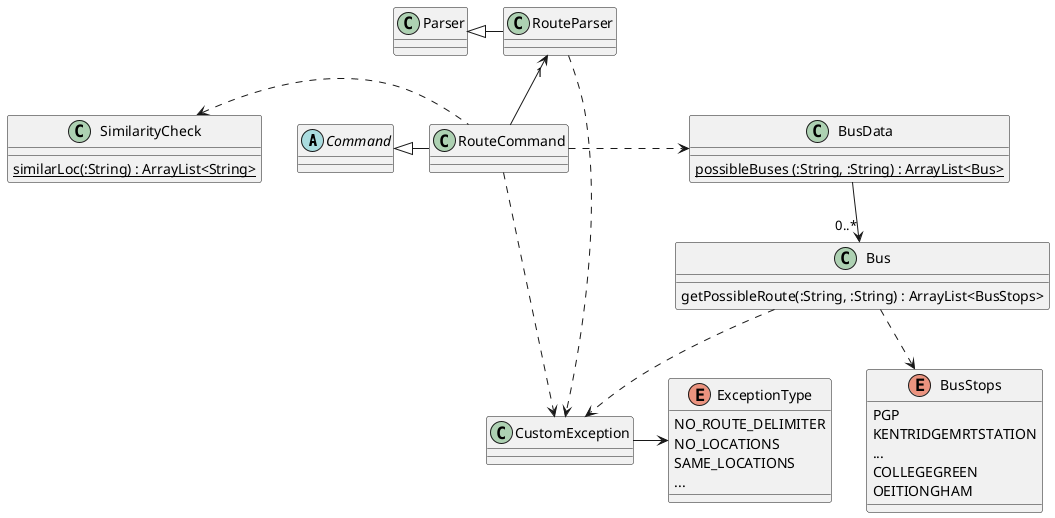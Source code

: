 @startuml

abstract class Command
Class RouteCommand
Class RouteParser
Class Parser
Class BusData {
{static} possibleBuses (:String, :String) : ArrayList<Bus>
}
Class Bus {
getPossibleRoute(:String, :String) : ArrayList<BusStops>
}
Class SimilarityCheck {
{static} similarLoc(:String) : ArrayList<String>
}

enum BusStops {
PGP
KENTRIDGEMRTSTATION
...
COLLEGEGREEN
OEITIONGHAM
}

enum ExceptionType {
NO_ROUTE_DELIMITER
NO_LOCATIONS
SAME_LOCATIONS
...
}

Command <|- RouteCommand
Parser <|- RouteParser
RouteParser "1"<--down RouteCommand
RouteCommand .> BusData
BusData --> "0..*" Bus
Bus ..> BusStops
RouteCommand ..> CustomException
RouteParser ..> CustomException
Bus ..> CustomException
CustomException -> ExceptionType
RouteCommand .left> SimilarityCheck

@enduml